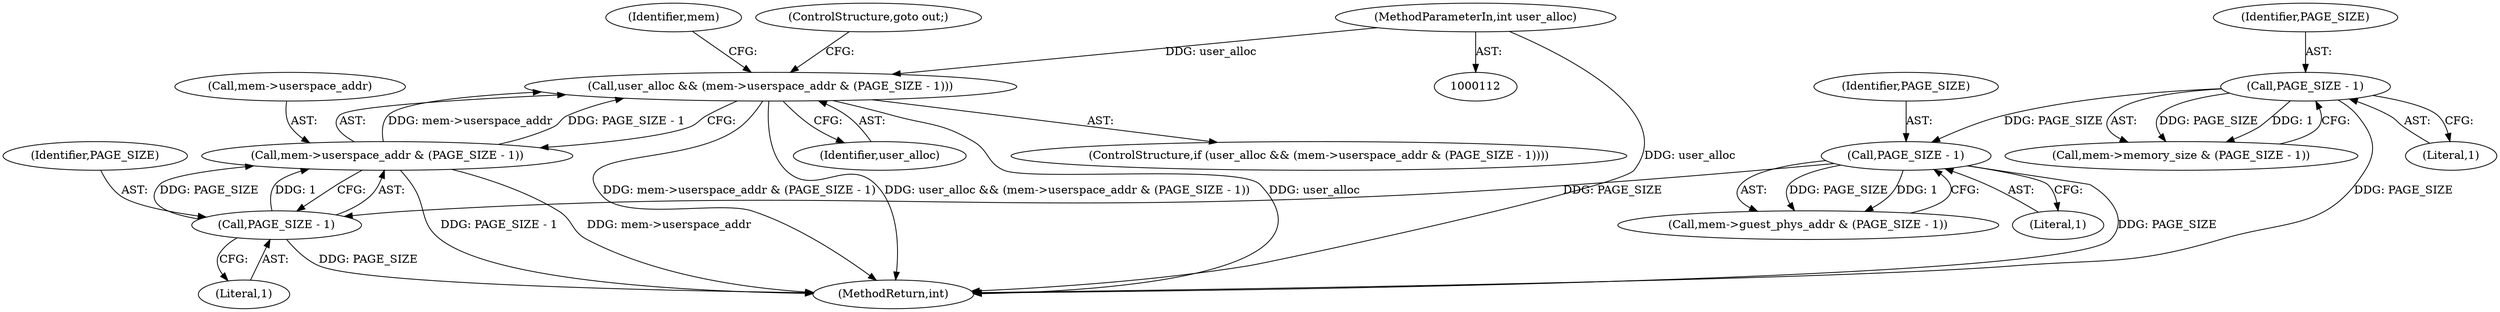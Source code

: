 digraph "1_linux_fa3d315a4ce2c0891cdde262562e710d95fba19e@del" {
"1000147" [label="(Call,user_alloc && (mem->userspace_addr & (PAGE_SIZE - 1)))"];
"1000115" [label="(MethodParameterIn,int user_alloc)"];
"1000149" [label="(Call,mem->userspace_addr & (PAGE_SIZE - 1))"];
"1000153" [label="(Call,PAGE_SIZE - 1)"];
"1000142" [label="(Call,PAGE_SIZE - 1)"];
"1000133" [label="(Call,PAGE_SIZE - 1)"];
"1000149" [label="(Call,mem->userspace_addr & (PAGE_SIZE - 1))"];
"1000115" [label="(MethodParameterIn,int user_alloc)"];
"1000138" [label="(Call,mem->guest_phys_addr & (PAGE_SIZE - 1))"];
"1000129" [label="(Call,mem->memory_size & (PAGE_SIZE - 1))"];
"1000153" [label="(Call,PAGE_SIZE - 1)"];
"1000150" [label="(Call,mem->userspace_addr)"];
"1000144" [label="(Literal,1)"];
"1000160" [label="(Identifier,mem)"];
"1000134" [label="(Identifier,PAGE_SIZE)"];
"1000147" [label="(Call,user_alloc && (mem->userspace_addr & (PAGE_SIZE - 1)))"];
"1000156" [label="(ControlStructure,goto out;)"];
"1000142" [label="(Call,PAGE_SIZE - 1)"];
"1000154" [label="(Identifier,PAGE_SIZE)"];
"1000133" [label="(Call,PAGE_SIZE - 1)"];
"1000632" [label="(MethodReturn,int)"];
"1000148" [label="(Identifier,user_alloc)"];
"1000135" [label="(Literal,1)"];
"1000146" [label="(ControlStructure,if (user_alloc && (mem->userspace_addr & (PAGE_SIZE - 1))))"];
"1000155" [label="(Literal,1)"];
"1000143" [label="(Identifier,PAGE_SIZE)"];
"1000147" -> "1000146"  [label="AST: "];
"1000147" -> "1000148"  [label="CFG: "];
"1000147" -> "1000149"  [label="CFG: "];
"1000148" -> "1000147"  [label="AST: "];
"1000149" -> "1000147"  [label="AST: "];
"1000156" -> "1000147"  [label="CFG: "];
"1000160" -> "1000147"  [label="CFG: "];
"1000147" -> "1000632"  [label="DDG: user_alloc"];
"1000147" -> "1000632"  [label="DDG: mem->userspace_addr & (PAGE_SIZE - 1)"];
"1000147" -> "1000632"  [label="DDG: user_alloc && (mem->userspace_addr & (PAGE_SIZE - 1))"];
"1000115" -> "1000147"  [label="DDG: user_alloc"];
"1000149" -> "1000147"  [label="DDG: mem->userspace_addr"];
"1000149" -> "1000147"  [label="DDG: PAGE_SIZE - 1"];
"1000115" -> "1000112"  [label="AST: "];
"1000115" -> "1000632"  [label="DDG: user_alloc"];
"1000149" -> "1000153"  [label="CFG: "];
"1000150" -> "1000149"  [label="AST: "];
"1000153" -> "1000149"  [label="AST: "];
"1000149" -> "1000632"  [label="DDG: PAGE_SIZE - 1"];
"1000149" -> "1000632"  [label="DDG: mem->userspace_addr"];
"1000153" -> "1000149"  [label="DDG: PAGE_SIZE"];
"1000153" -> "1000149"  [label="DDG: 1"];
"1000153" -> "1000155"  [label="CFG: "];
"1000154" -> "1000153"  [label="AST: "];
"1000155" -> "1000153"  [label="AST: "];
"1000153" -> "1000632"  [label="DDG: PAGE_SIZE"];
"1000142" -> "1000153"  [label="DDG: PAGE_SIZE"];
"1000142" -> "1000138"  [label="AST: "];
"1000142" -> "1000144"  [label="CFG: "];
"1000143" -> "1000142"  [label="AST: "];
"1000144" -> "1000142"  [label="AST: "];
"1000138" -> "1000142"  [label="CFG: "];
"1000142" -> "1000632"  [label="DDG: PAGE_SIZE"];
"1000142" -> "1000138"  [label="DDG: PAGE_SIZE"];
"1000142" -> "1000138"  [label="DDG: 1"];
"1000133" -> "1000142"  [label="DDG: PAGE_SIZE"];
"1000133" -> "1000129"  [label="AST: "];
"1000133" -> "1000135"  [label="CFG: "];
"1000134" -> "1000133"  [label="AST: "];
"1000135" -> "1000133"  [label="AST: "];
"1000129" -> "1000133"  [label="CFG: "];
"1000133" -> "1000632"  [label="DDG: PAGE_SIZE"];
"1000133" -> "1000129"  [label="DDG: PAGE_SIZE"];
"1000133" -> "1000129"  [label="DDG: 1"];
}
